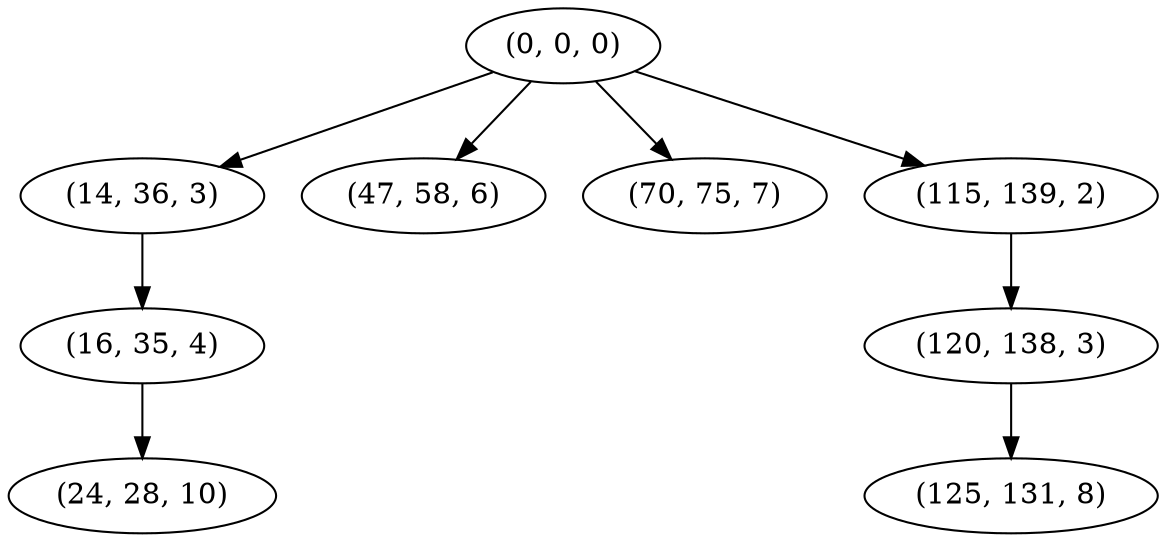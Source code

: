 digraph tree {
    "(0, 0, 0)";
    "(14, 36, 3)";
    "(16, 35, 4)";
    "(24, 28, 10)";
    "(47, 58, 6)";
    "(70, 75, 7)";
    "(115, 139, 2)";
    "(120, 138, 3)";
    "(125, 131, 8)";
    "(0, 0, 0)" -> "(14, 36, 3)";
    "(0, 0, 0)" -> "(47, 58, 6)";
    "(0, 0, 0)" -> "(70, 75, 7)";
    "(0, 0, 0)" -> "(115, 139, 2)";
    "(14, 36, 3)" -> "(16, 35, 4)";
    "(16, 35, 4)" -> "(24, 28, 10)";
    "(115, 139, 2)" -> "(120, 138, 3)";
    "(120, 138, 3)" -> "(125, 131, 8)";
}
